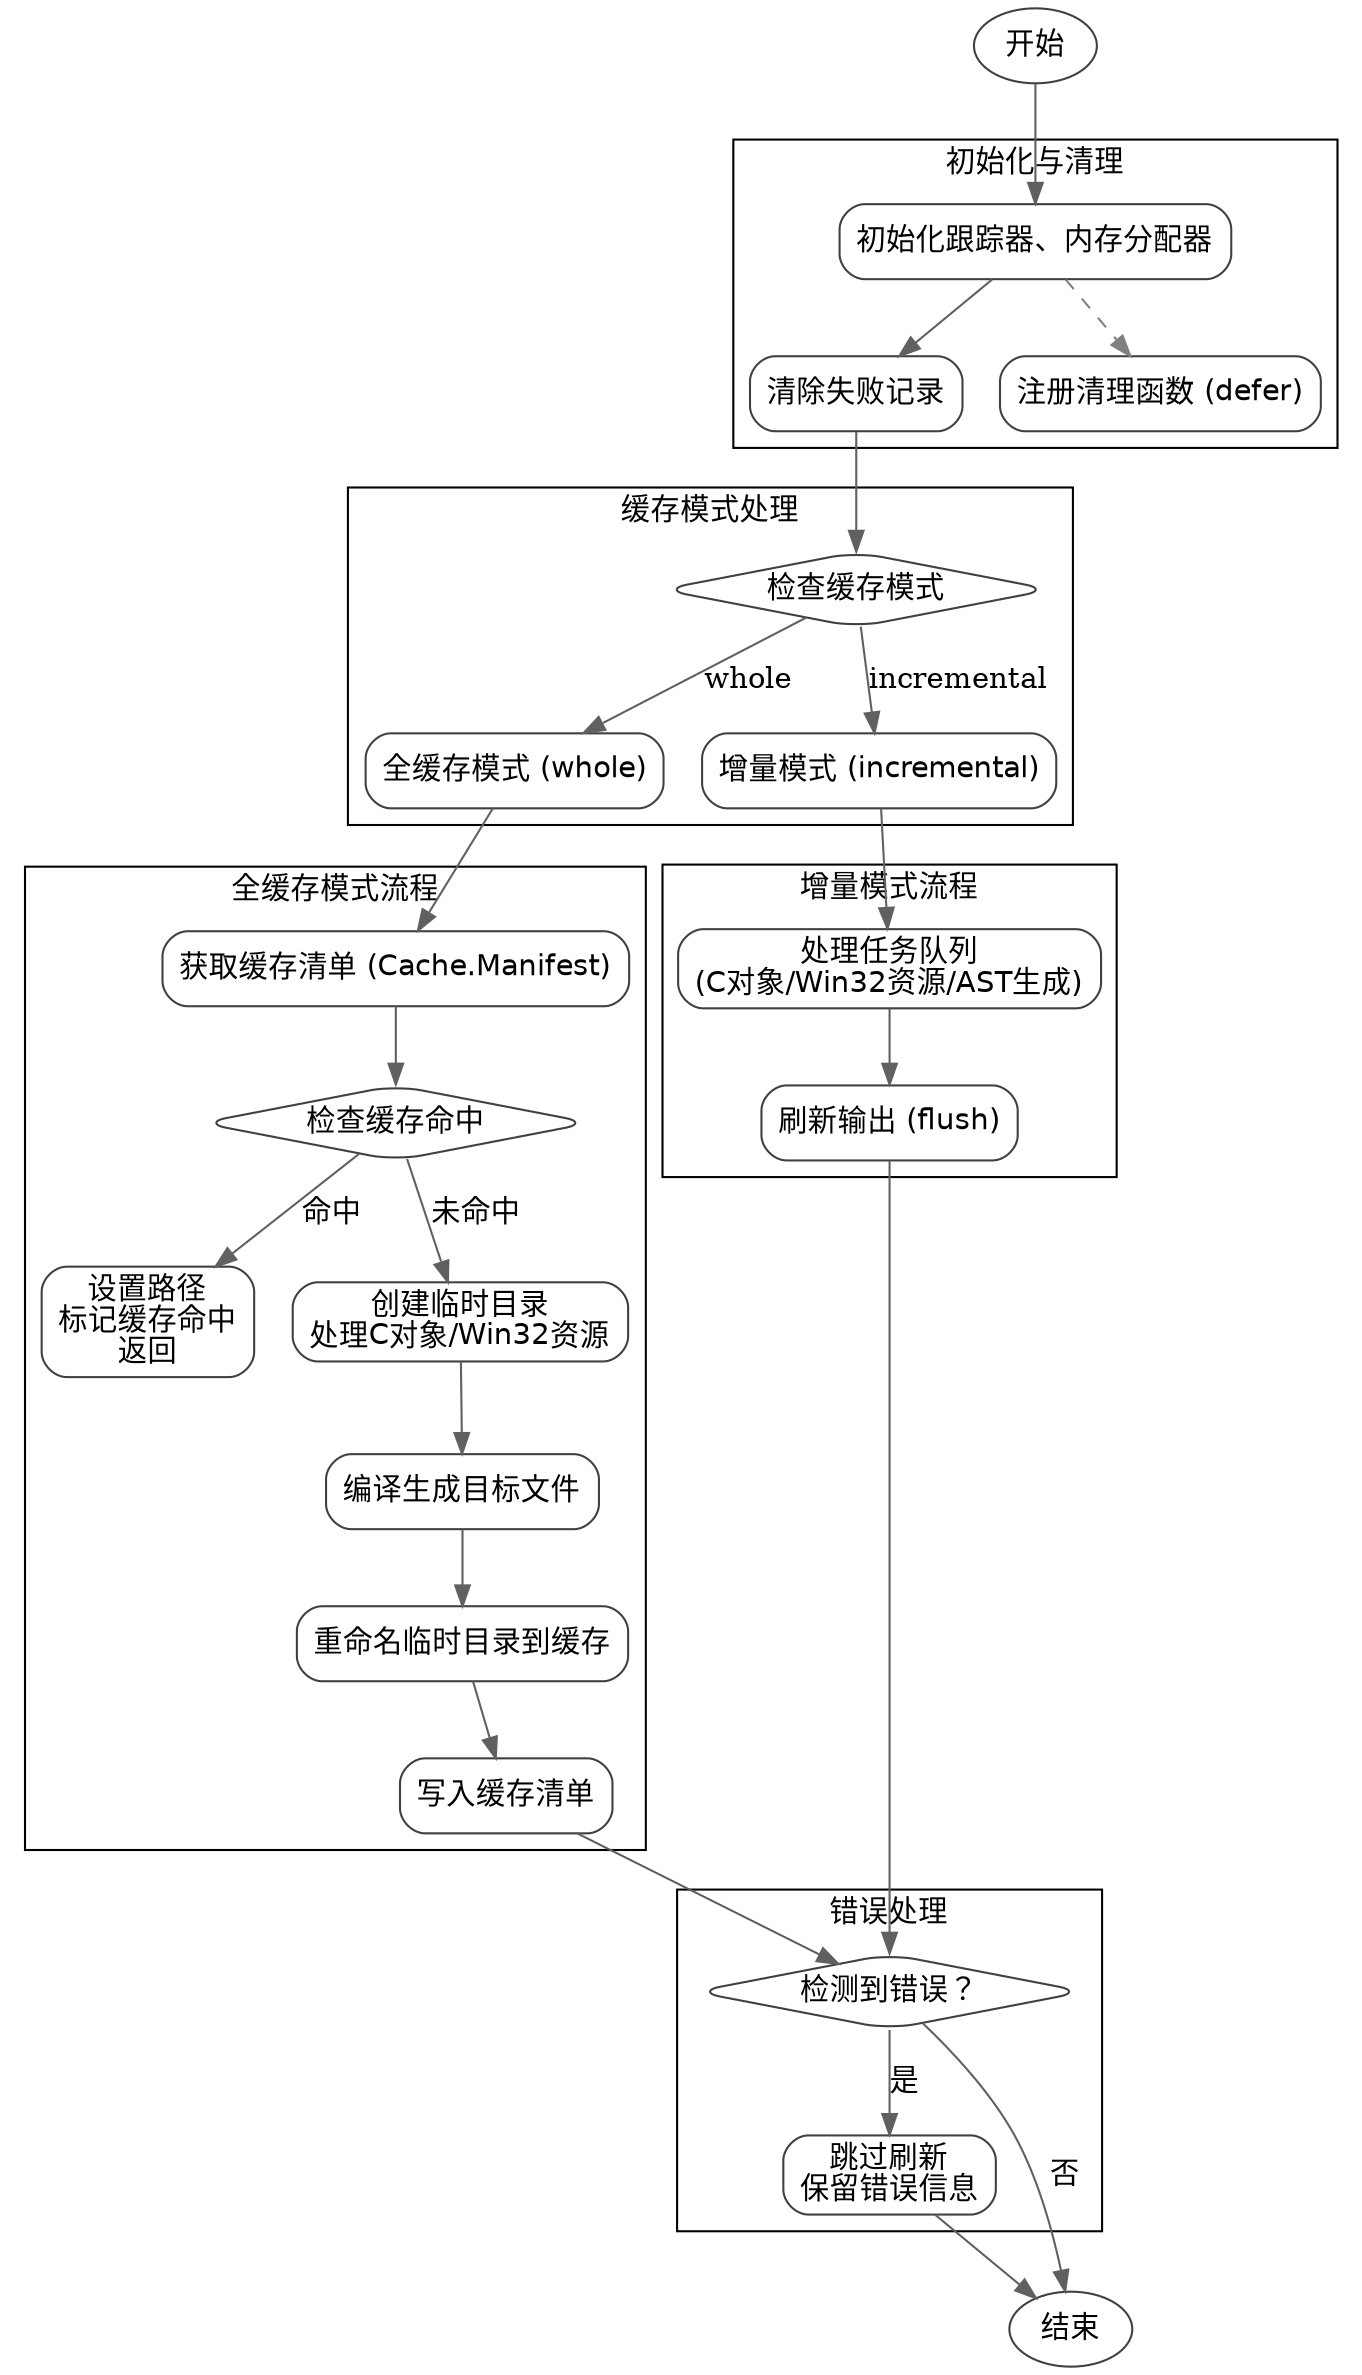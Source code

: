 
digraph CompilationUpdateFlow {
    node [shape=rectangle, style="rounded", fillcolor="#E0E0E0", color="#404040", fontname="Helvetica"];
    edge [color="#606060", arrowhead=normal];

    start [label="开始", shape=ellipse, fillcolor="#FFE4B5"];
    end [label="结束", shape=ellipse, fillcolor="#FFE4B5"];
    
    subgraph cluster_init {
        label="初始化与清理";
        init_resources [label="初始化跟踪器、内存分配器"];
        clear_failures [label="清除失败记录"];
        defer_cleanup [label="注册清理函数 (defer)"];
    }

    subgraph cluster_cache_mode {
        label="缓存模式处理";
        check_cache_mode [label="检查缓存模式", shape=diamond];
        whole_cache [label="全缓存模式 (whole)"];
        incremental_cache [label="增量模式 (incremental)"];
    }

    subgraph cluster_whole_cache {
        label="全缓存模式流程";
        obtain_manifest [label="获取缓存清单 (Cache.Manifest)"];
        check_cache_hit [label="检查缓存命中", shape=diamond];
        cache_hit [label="设置路径\n标记缓存命中\n返回"];
        cache_miss [label="创建临时目录\n处理C对象/Win32资源"];
        compile_artifacts [label="编译生成目标文件"];
        rename_dir [label="重命名临时目录到缓存"];
        write_manifest [label="写入缓存清单"];
    }

    subgraph cluster_incremental_cache {
        label="增量模式流程";
        process_work [label="处理任务队列\n(C对象/Win32资源/AST生成)"];
        flush_output [label="刷新输出 (flush)"];
    }

    subgraph cluster_error_handling {
        label="错误处理";
        handle_errors [label="检测到错误？", shape=diamond];
        skip_flush [label="跳过刷新\n保留错误信息"];
    }

    // 主流程连接
    start -> init_resources -> clear_failures -> check_cache_mode;
    
    check_cache_mode -> whole_cache [label="whole"];
    check_cache_mode -> incremental_cache [label="incremental"];

    // Whole Cache分支
    whole_cache -> obtain_manifest -> check_cache_hit;
    check_cache_hit -> cache_hit [label="命中"];
    check_cache_hit -> cache_miss [label="未命中"];
    cache_miss -> compile_artifacts -> rename_dir -> write_manifest;
    write_manifest -> handle_errors;

    // Incremental分支
    incremental_cache -> process_work -> flush_output -> handle_errors;

    // 公共流程
    handle_errors -> skip_flush [label="是"];
    handle_errors -> end [label="否"];
    skip_flush -> end;

    // 清理与结束
    init_resources -> defer_cleanup [style=dashed, color="#808080"];
    defer_cleanup -> end [style=invis];
}
